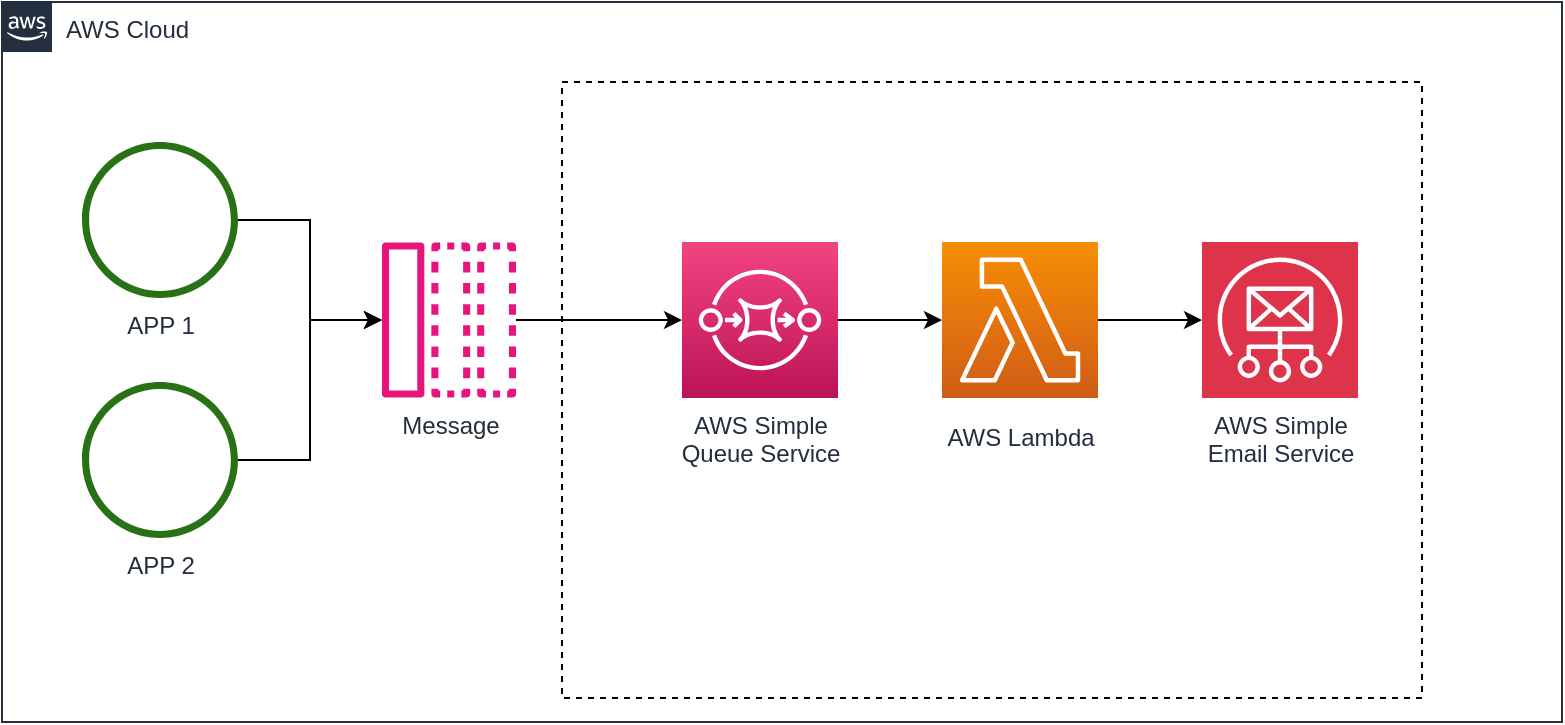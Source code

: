 <mxfile>
    <diagram id="Ht1M8jgEwFfnCIfOTk4-" name="Page-1">
        <mxGraphModel dx="1797" dy="767" grid="1" gridSize="10" guides="1" tooltips="1" connect="1" arrows="1" fold="1" page="1" pageScale="1" pageWidth="1169" pageHeight="827" background="#FFFFFF" math="0" shadow="0">
            <root>
                <mxCell id="0"/>
                <mxCell id="1" parent="0"/>
                <mxCell id="UEzPUAAOIrF-is8g5C7q-74" value="AWS Cloud" style="points=[[0,0],[0.25,0],[0.5,0],[0.75,0],[1,0],[1,0.25],[1,0.5],[1,0.75],[1,1],[0.75,1],[0.5,1],[0.25,1],[0,1],[0,0.75],[0,0.5],[0,0.25]];outlineConnect=0;gradientColor=none;html=1;whiteSpace=wrap;fontSize=12;fontStyle=0;shape=mxgraph.aws4.group;grIcon=mxgraph.aws4.group_aws_cloud_alt;strokeColor=#232F3E;fillColor=none;verticalAlign=top;align=left;spacingLeft=30;fontColor=#232F3E;dashed=0;labelBackgroundColor=#ffffff;container=1;pointerEvents=0;collapsible=0;recursiveResize=0;" parent="1" vertex="1">
                    <mxGeometry x="50" y="80" width="780" height="360" as="geometry"/>
                </mxCell>
                <mxCell id="UEzPUAAOIrF-is8g5C7q-107" value="" style="rounded=0;whiteSpace=wrap;html=1;labelBackgroundColor=none;fillColor=none;dashed=1;container=1;pointerEvents=0;collapsible=0;recursiveResize=0;" parent="UEzPUAAOIrF-is8g5C7q-74" vertex="1">
                    <mxGeometry x="280" y="40" width="430" height="308" as="geometry"/>
                </mxCell>
                <mxCell id="IjGKKSVidZYVeFpnVUA0-3" style="edgeStyle=orthogonalEdgeStyle;rounded=0;orthogonalLoop=1;jettySize=auto;html=1;" parent="UEzPUAAOIrF-is8g5C7q-107" source="UEzPUAAOIrF-is8g5C7q-82" target="UEzPUAAOIrF-is8g5C7q-85" edge="1">
                    <mxGeometry relative="1" as="geometry"/>
                </mxCell>
                <mxCell id="UEzPUAAOIrF-is8g5C7q-82" value="AWS Simple&lt;br&gt;Queue Service" style="outlineConnect=0;fontColor=#232F3E;gradientColor=#F34482;gradientDirection=north;fillColor=#BC1356;strokeColor=#ffffff;dashed=0;verticalLabelPosition=bottom;verticalAlign=top;align=center;html=1;fontSize=12;fontStyle=0;aspect=fixed;shape=mxgraph.aws4.resourceIcon;resIcon=mxgraph.aws4.sqs;labelBackgroundColor=#ffffff;" parent="UEzPUAAOIrF-is8g5C7q-107" vertex="1">
                    <mxGeometry x="60" y="80.01" width="78" height="78" as="geometry"/>
                </mxCell>
                <mxCell id="UEzPUAAOIrF-is8g5C7q-85" value="AWS Lambda" style="outlineConnect=0;fontColor=#232F3E;gradientColor=#F78E04;gradientDirection=north;fillColor=#D05C17;strokeColor=#ffffff;dashed=0;verticalLabelPosition=bottom;verticalAlign=top;align=center;html=1;fontSize=12;fontStyle=0;aspect=fixed;shape=mxgraph.aws4.resourceIcon;resIcon=mxgraph.aws4.lambda;labelBackgroundColor=#ffffff;spacingTop=6;" parent="UEzPUAAOIrF-is8g5C7q-107" vertex="1">
                    <mxGeometry x="190" y="80.01" width="78" height="78" as="geometry"/>
                </mxCell>
                <mxCell id="IjGKKSVidZYVeFpnVUA0-16" value="AWS Simple&lt;br&gt;Email Service" style="sketch=0;points=[[0,0,0],[0.25,0,0],[0.5,0,0],[0.75,0,0],[1,0,0],[0,1,0],[0.25,1,0],[0.5,1,0],[0.75,1,0],[1,1,0],[0,0.25,0],[0,0.5,0],[0,0.75,0],[1,0.25,0],[1,0.5,0],[1,0.75,0]];outlineConnect=0;fontColor=#232F3E;fillColor=#DD344C;strokeColor=#ffffff;dashed=0;verticalLabelPosition=bottom;verticalAlign=top;align=center;html=1;fontSize=12;fontStyle=0;aspect=fixed;shape=mxgraph.aws4.resourceIcon;resIcon=mxgraph.aws4.simple_email_service;labelBackgroundColor=#FFFFFF;" parent="UEzPUAAOIrF-is8g5C7q-107" vertex="1">
                    <mxGeometry x="320" y="80" width="78" height="78" as="geometry"/>
                </mxCell>
                <mxCell id="IjGKKSVidZYVeFpnVUA0-17" style="edgeStyle=orthogonalEdgeStyle;rounded=0;orthogonalLoop=1;jettySize=auto;html=1;entryX=0;entryY=0.5;entryDx=0;entryDy=0;entryPerimeter=0;" parent="UEzPUAAOIrF-is8g5C7q-107" source="UEzPUAAOIrF-is8g5C7q-85" target="IjGKKSVidZYVeFpnVUA0-16" edge="1">
                    <mxGeometry relative="1" as="geometry"/>
                </mxCell>
                <mxCell id="IjGKKSVidZYVeFpnVUA0-15" style="edgeStyle=orthogonalEdgeStyle;rounded=0;orthogonalLoop=1;jettySize=auto;html=1;" parent="UEzPUAAOIrF-is8g5C7q-74" source="IjGKKSVidZYVeFpnVUA0-4" target="IjGKKSVidZYVeFpnVUA0-11" edge="1">
                    <mxGeometry relative="1" as="geometry"/>
                </mxCell>
                <mxCell id="IjGKKSVidZYVeFpnVUA0-4" value="APP 2" style="outlineConnect=0;fontColor=#232F3E;gradientColor=none;fillColor=#277116;strokeColor=none;dashed=0;verticalLabelPosition=bottom;verticalAlign=top;align=center;html=1;fontSize=12;fontStyle=0;aspect=fixed;pointerEvents=1;shape=mxgraph.aws4.object;labelBackgroundColor=#ffffff;" parent="UEzPUAAOIrF-is8g5C7q-74" vertex="1">
                    <mxGeometry x="40" y="190" width="78" height="78" as="geometry"/>
                </mxCell>
                <mxCell id="IjGKKSVidZYVeFpnVUA0-13" style="edgeStyle=orthogonalEdgeStyle;rounded=0;orthogonalLoop=1;jettySize=auto;html=1;" parent="UEzPUAAOIrF-is8g5C7q-74" source="UEzPUAAOIrF-is8g5C7q-76" target="IjGKKSVidZYVeFpnVUA0-11" edge="1">
                    <mxGeometry relative="1" as="geometry"/>
                </mxCell>
                <mxCell id="UEzPUAAOIrF-is8g5C7q-76" value="APP 1" style="outlineConnect=0;fontColor=#232F3E;gradientColor=none;fillColor=#277116;strokeColor=none;dashed=0;verticalLabelPosition=bottom;verticalAlign=top;align=center;html=1;fontSize=12;fontStyle=0;aspect=fixed;pointerEvents=1;shape=mxgraph.aws4.object;labelBackgroundColor=#ffffff;" parent="UEzPUAAOIrF-is8g5C7q-74" vertex="1">
                    <mxGeometry x="40" y="70" width="78" height="78" as="geometry"/>
                </mxCell>
                <mxCell id="IjGKKSVidZYVeFpnVUA0-12" style="edgeStyle=orthogonalEdgeStyle;rounded=0;orthogonalLoop=1;jettySize=auto;html=1;" parent="UEzPUAAOIrF-is8g5C7q-74" source="IjGKKSVidZYVeFpnVUA0-11" target="UEzPUAAOIrF-is8g5C7q-82" edge="1">
                    <mxGeometry relative="1" as="geometry"/>
                </mxCell>
                <mxCell id="IjGKKSVidZYVeFpnVUA0-11" value="Message" style="sketch=0;outlineConnect=0;fontColor=#232F3E;gradientColor=none;fillColor=#E7157B;strokeColor=none;dashed=0;verticalLabelPosition=bottom;verticalAlign=top;align=center;html=1;fontSize=12;fontStyle=0;aspect=fixed;pointerEvents=1;shape=mxgraph.aws4.message;labelBackgroundColor=#ffffff;" parent="UEzPUAAOIrF-is8g5C7q-74" vertex="1">
                    <mxGeometry x="190" y="120" width="67" height="78" as="geometry"/>
                </mxCell>
            </root>
        </mxGraphModel>
    </diagram>
</mxfile>